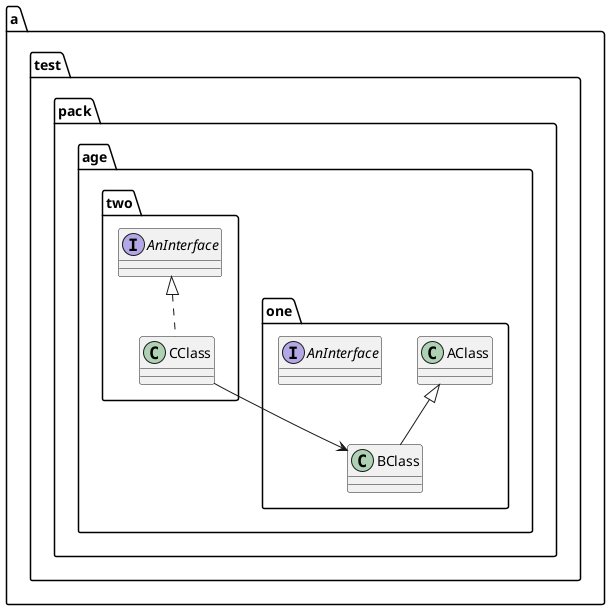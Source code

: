 @startuml

package a.test.pack.age.one {

	class AClass {
	}

	interface AnInterface {
	}

	class BClass extends AClass {
	}

}

package a.test.pack.age.two {

	class CClass implements AnInterface {
	}

}

CClass --> BClass

@enduml